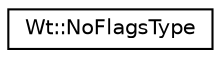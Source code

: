 digraph "Graphical Class Hierarchy"
{
 // LATEX_PDF_SIZE
  edge [fontname="Helvetica",fontsize="10",labelfontname="Helvetica",labelfontsize="10"];
  node [fontname="Helvetica",fontsize="10",shape=record];
  rankdir="LR";
  Node0 [label="Wt::NoFlagsType",height=0.2,width=0.4,color="black", fillcolor="white", style="filled",URL="$structWt_1_1NoFlagsType.html",tooltip=" "];
}
